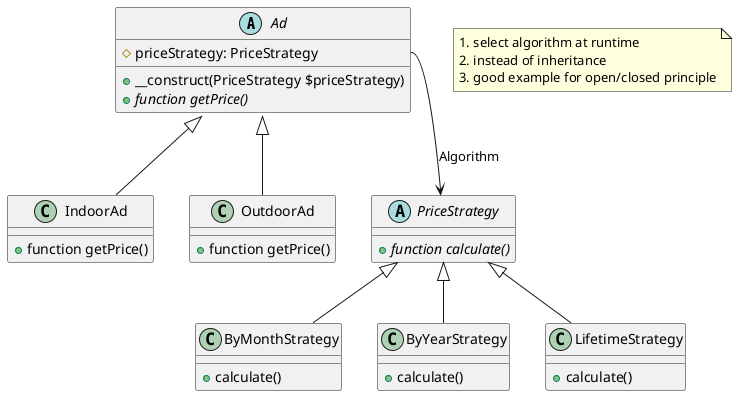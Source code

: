 @startuml Strategy
    abstract class Ad {
        #priceStrategy: PriceStrategy
        +__construct(PriceStrategy $priceStrategy)
        +{abstract} function getPrice()
    }

    class IndoorAd extends Ad {
        +function getPrice()
    }
    class OutdoorAd extends Ad {
        +function getPrice()
    }

    abstract class PriceStrategy {
        +{abstract} function calculate()
    }
    class ByMonthStrategy extends PriceStrategy {
        +calculate()
    }
    class ByYearStrategy extends PriceStrategy {
        +calculate()
    }
    class LifetimeStrategy extends PriceStrategy {
        +calculate()
    }

    Ad::priceStrategy --> PriceStrategy: Algorithm

    note as n1
        1. select algorithm at runtime
        2. instead of inheritance
        3. good example for open/closed principle
    end note
@enduml
